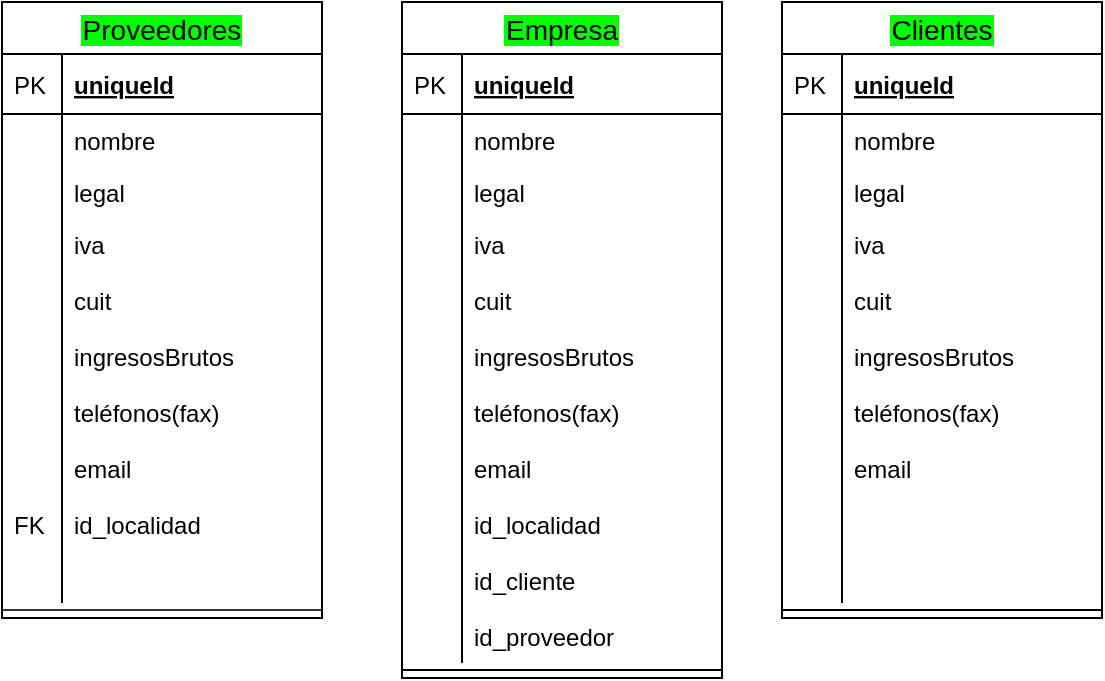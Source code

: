 <mxfile version="12.9.13" type="github">
  <diagram name="Page-1" id="e7e014a7-5840-1c2e-5031-d8a46d1fe8dd">
    <mxGraphModel dx="801" dy="434" grid="1" gridSize="10" guides="1" tooltips="1" connect="1" arrows="1" fold="1" page="1" pageScale="1" pageWidth="1169" pageHeight="826" background="#ffffff" math="0" shadow="0">
      <root>
        <mxCell id="0" />
        <mxCell id="1" parent="0" />
        <mxCell id="P_5spWbuhSDXQZLo86E_-65" value="Proveedores" style="swimlane;fontStyle=0;childLayout=stackLayout;horizontal=1;startSize=26;horizontalStack=0;resizeParent=1;resizeParentMax=0;resizeLast=0;collapsible=1;marginBottom=0;align=center;fontSize=14;labelBackgroundColor=#00FF00;" parent="1" vertex="1">
          <mxGeometry x="80" y="150" width="160" height="308" as="geometry" />
        </mxCell>
        <mxCell id="P_5spWbuhSDXQZLo86E_-66" value="uniqueId" style="shape=partialRectangle;top=0;left=0;right=0;bottom=1;align=left;verticalAlign=middle;fillColor=none;spacingLeft=34;spacingRight=4;overflow=hidden;rotatable=0;points=[[0,0.5],[1,0.5]];portConstraint=eastwest;dropTarget=0;fontStyle=5;fontSize=12;" parent="P_5spWbuhSDXQZLo86E_-65" vertex="1">
          <mxGeometry y="26" width="160" height="30" as="geometry" />
        </mxCell>
        <mxCell id="P_5spWbuhSDXQZLo86E_-67" value="PK" style="shape=partialRectangle;top=0;left=0;bottom=0;fillColor=none;align=left;verticalAlign=middle;spacingLeft=4;spacingRight=4;overflow=hidden;rotatable=0;points=[];portConstraint=eastwest;part=1;fontSize=12;" parent="P_5spWbuhSDXQZLo86E_-66" vertex="1" connectable="0">
          <mxGeometry width="30" height="30" as="geometry" />
        </mxCell>
        <mxCell id="P_5spWbuhSDXQZLo86E_-68" value="nombre&#xa;" style="shape=partialRectangle;top=0;left=0;right=0;bottom=0;align=left;verticalAlign=top;fillColor=none;spacingLeft=34;spacingRight=4;overflow=hidden;rotatable=0;points=[[0,0.5],[1,0.5]];portConstraint=eastwest;dropTarget=0;fontSize=12;" parent="P_5spWbuhSDXQZLo86E_-65" vertex="1">
          <mxGeometry y="56" width="160" height="26" as="geometry" />
        </mxCell>
        <mxCell id="P_5spWbuhSDXQZLo86E_-69" value="" style="shape=partialRectangle;top=0;left=0;bottom=0;fillColor=none;align=left;verticalAlign=top;spacingLeft=4;spacingRight=4;overflow=hidden;rotatable=0;points=[];portConstraint=eastwest;part=1;fontSize=12;" parent="P_5spWbuhSDXQZLo86E_-68" vertex="1" connectable="0">
          <mxGeometry width="30" height="26" as="geometry" />
        </mxCell>
        <mxCell id="P_5spWbuhSDXQZLo86E_-70" value="legal" style="shape=partialRectangle;top=0;left=0;right=0;bottom=0;align=left;verticalAlign=top;fillColor=none;spacingLeft=34;spacingRight=4;overflow=hidden;rotatable=0;points=[[0,0.5],[1,0.5]];portConstraint=eastwest;dropTarget=0;fontSize=12;" parent="P_5spWbuhSDXQZLo86E_-65" vertex="1">
          <mxGeometry y="82" width="160" height="26" as="geometry" />
        </mxCell>
        <mxCell id="P_5spWbuhSDXQZLo86E_-71" value="" style="shape=partialRectangle;top=0;left=0;bottom=0;fillColor=none;align=left;verticalAlign=top;spacingLeft=4;spacingRight=4;overflow=hidden;rotatable=0;points=[];portConstraint=eastwest;part=1;fontSize=12;" parent="P_5spWbuhSDXQZLo86E_-70" vertex="1" connectable="0">
          <mxGeometry width="30" height="26" as="geometry" />
        </mxCell>
        <mxCell id="P_5spWbuhSDXQZLo86E_-72" value="iva&#xa;&#xa;cuit&#xa;&#xa;ingresosBrutos&#xa;&#xa;teléfonos(fax)&#xa;&#xa;email&#xa;&#xa;id_localidad&#xa;" style="shape=partialRectangle;top=0;left=0;right=0;bottom=0;align=left;verticalAlign=top;fillColor=none;spacingLeft=34;spacingRight=4;overflow=hidden;rotatable=0;points=[[0,0.5],[1,0.5]];portConstraint=eastwest;dropTarget=0;fontSize=12;" parent="P_5spWbuhSDXQZLo86E_-65" vertex="1">
          <mxGeometry y="108" width="160" height="192" as="geometry" />
        </mxCell>
        <mxCell id="P_5spWbuhSDXQZLo86E_-73" value="&#xa;&#xa;&#xa;&#xa;&#xa;&#xa;&#xa;&#xa;&#xa;&#xa;FK" style="shape=partialRectangle;top=0;left=0;bottom=0;fillColor=none;align=left;verticalAlign=top;spacingLeft=4;spacingRight=4;overflow=hidden;rotatable=0;points=[];portConstraint=eastwest;part=1;fontSize=12;" parent="P_5spWbuhSDXQZLo86E_-72" vertex="1" connectable="0">
          <mxGeometry width="30" height="192" as="geometry" />
        </mxCell>
        <mxCell id="d-uplIfQZHYLifrwa2tD-13" value="" style="line;strokeWidth=1;fillColor=none;align=left;verticalAlign=middle;spacingTop=-1;spacingLeft=3;spacingRight=3;rotatable=0;labelPosition=right;points=[];portConstraint=eastwest;fontSize=12;labelBackgroundColor=#004C99;opacity=80;" vertex="1" parent="P_5spWbuhSDXQZLo86E_-65">
          <mxGeometry y="300" width="160" height="8" as="geometry" />
        </mxCell>
        <mxCell id="d-uplIfQZHYLifrwa2tD-16" value="Empresa" style="swimlane;fontStyle=0;childLayout=stackLayout;horizontal=1;startSize=26;horizontalStack=0;resizeParent=1;resizeParentMax=0;resizeLast=0;collapsible=1;marginBottom=0;align=center;fontSize=14;labelBackgroundColor=#00FF00;" vertex="1" parent="1">
          <mxGeometry x="280" y="150" width="160" height="338" as="geometry" />
        </mxCell>
        <mxCell id="d-uplIfQZHYLifrwa2tD-17" value="uniqueId" style="shape=partialRectangle;top=0;left=0;right=0;bottom=1;align=left;verticalAlign=middle;fillColor=none;spacingLeft=34;spacingRight=4;overflow=hidden;rotatable=0;points=[[0,0.5],[1,0.5]];portConstraint=eastwest;dropTarget=0;fontStyle=5;fontSize=12;" vertex="1" parent="d-uplIfQZHYLifrwa2tD-16">
          <mxGeometry y="26" width="160" height="30" as="geometry" />
        </mxCell>
        <mxCell id="d-uplIfQZHYLifrwa2tD-18" value="PK" style="shape=partialRectangle;top=0;left=0;bottom=0;fillColor=none;align=left;verticalAlign=middle;spacingLeft=4;spacingRight=4;overflow=hidden;rotatable=0;points=[];portConstraint=eastwest;part=1;fontSize=12;" vertex="1" connectable="0" parent="d-uplIfQZHYLifrwa2tD-17">
          <mxGeometry width="30" height="30" as="geometry" />
        </mxCell>
        <mxCell id="d-uplIfQZHYLifrwa2tD-19" value="nombre&#xa;" style="shape=partialRectangle;top=0;left=0;right=0;bottom=0;align=left;verticalAlign=top;fillColor=none;spacingLeft=34;spacingRight=4;overflow=hidden;rotatable=0;points=[[0,0.5],[1,0.5]];portConstraint=eastwest;dropTarget=0;fontSize=12;" vertex="1" parent="d-uplIfQZHYLifrwa2tD-16">
          <mxGeometry y="56" width="160" height="26" as="geometry" />
        </mxCell>
        <mxCell id="d-uplIfQZHYLifrwa2tD-20" value="" style="shape=partialRectangle;top=0;left=0;bottom=0;fillColor=none;align=left;verticalAlign=top;spacingLeft=4;spacingRight=4;overflow=hidden;rotatable=0;points=[];portConstraint=eastwest;part=1;fontSize=12;" vertex="1" connectable="0" parent="d-uplIfQZHYLifrwa2tD-19">
          <mxGeometry width="30" height="26" as="geometry" />
        </mxCell>
        <mxCell id="d-uplIfQZHYLifrwa2tD-21" value="legal" style="shape=partialRectangle;top=0;left=0;right=0;bottom=0;align=left;verticalAlign=top;fillColor=none;spacingLeft=34;spacingRight=4;overflow=hidden;rotatable=0;points=[[0,0.5],[1,0.5]];portConstraint=eastwest;dropTarget=0;fontSize=12;" vertex="1" parent="d-uplIfQZHYLifrwa2tD-16">
          <mxGeometry y="82" width="160" height="26" as="geometry" />
        </mxCell>
        <mxCell id="d-uplIfQZHYLifrwa2tD-22" value="" style="shape=partialRectangle;top=0;left=0;bottom=0;fillColor=none;align=left;verticalAlign=top;spacingLeft=4;spacingRight=4;overflow=hidden;rotatable=0;points=[];portConstraint=eastwest;part=1;fontSize=12;" vertex="1" connectable="0" parent="d-uplIfQZHYLifrwa2tD-21">
          <mxGeometry width="30" height="26" as="geometry" />
        </mxCell>
        <mxCell id="d-uplIfQZHYLifrwa2tD-23" value="iva&#xa;&#xa;cuit&#xa;&#xa;ingresosBrutos&#xa;&#xa;teléfonos(fax)&#xa;&#xa;email&#xa;&#xa;id_localidad&#xa;&#xa;id_cliente&#xa;&#xa;id_proveedor&#xa; " style="shape=partialRectangle;top=0;left=0;right=0;bottom=0;align=left;verticalAlign=top;fillColor=none;spacingLeft=34;spacingRight=4;overflow=hidden;rotatable=0;points=[[0,0.5],[1,0.5]];portConstraint=eastwest;dropTarget=0;fontSize=12;" vertex="1" parent="d-uplIfQZHYLifrwa2tD-16">
          <mxGeometry y="108" width="160" height="222" as="geometry" />
        </mxCell>
        <mxCell id="d-uplIfQZHYLifrwa2tD-24" value="" style="shape=partialRectangle;top=0;left=0;bottom=0;fillColor=none;align=left;verticalAlign=top;spacingLeft=4;spacingRight=4;overflow=hidden;rotatable=0;points=[];portConstraint=eastwest;part=1;fontSize=12;" vertex="1" connectable="0" parent="d-uplIfQZHYLifrwa2tD-23">
          <mxGeometry width="30" height="222" as="geometry" />
        </mxCell>
        <mxCell id="d-uplIfQZHYLifrwa2tD-25" value="" style="line;strokeWidth=1;fillColor=none;align=left;verticalAlign=middle;spacingTop=-1;spacingLeft=3;spacingRight=3;rotatable=0;labelPosition=right;points=[];portConstraint=eastwest;fontSize=12;labelBackgroundColor=#004C99;" vertex="1" parent="d-uplIfQZHYLifrwa2tD-16">
          <mxGeometry y="330" width="160" height="8" as="geometry" />
        </mxCell>
        <mxCell id="d-uplIfQZHYLifrwa2tD-26" value="Clientes" style="swimlane;fontStyle=0;childLayout=stackLayout;horizontal=1;startSize=26;horizontalStack=0;resizeParent=1;resizeParentMax=0;resizeLast=0;collapsible=1;marginBottom=0;align=center;fontSize=14;labelBackgroundColor=#00FF00;" vertex="1" parent="1">
          <mxGeometry x="470" y="150" width="160" height="308" as="geometry" />
        </mxCell>
        <mxCell id="d-uplIfQZHYLifrwa2tD-27" value="uniqueId" style="shape=partialRectangle;top=0;left=0;right=0;bottom=1;align=left;verticalAlign=middle;fillColor=none;spacingLeft=34;spacingRight=4;overflow=hidden;rotatable=0;points=[[0,0.5],[1,0.5]];portConstraint=eastwest;dropTarget=0;fontStyle=5;fontSize=12;" vertex="1" parent="d-uplIfQZHYLifrwa2tD-26">
          <mxGeometry y="26" width="160" height="30" as="geometry" />
        </mxCell>
        <mxCell id="d-uplIfQZHYLifrwa2tD-28" value="PK" style="shape=partialRectangle;top=0;left=0;bottom=0;fillColor=none;align=left;verticalAlign=middle;spacingLeft=4;spacingRight=4;overflow=hidden;rotatable=0;points=[];portConstraint=eastwest;part=1;fontSize=12;" vertex="1" connectable="0" parent="d-uplIfQZHYLifrwa2tD-27">
          <mxGeometry width="30" height="30" as="geometry" />
        </mxCell>
        <mxCell id="d-uplIfQZHYLifrwa2tD-29" value="nombre&#xa;" style="shape=partialRectangle;top=0;left=0;right=0;bottom=0;align=left;verticalAlign=top;fillColor=none;spacingLeft=34;spacingRight=4;overflow=hidden;rotatable=0;points=[[0,0.5],[1,0.5]];portConstraint=eastwest;dropTarget=0;fontSize=12;" vertex="1" parent="d-uplIfQZHYLifrwa2tD-26">
          <mxGeometry y="56" width="160" height="26" as="geometry" />
        </mxCell>
        <mxCell id="d-uplIfQZHYLifrwa2tD-30" value="" style="shape=partialRectangle;top=0;left=0;bottom=0;fillColor=none;align=left;verticalAlign=top;spacingLeft=4;spacingRight=4;overflow=hidden;rotatable=0;points=[];portConstraint=eastwest;part=1;fontSize=12;" vertex="1" connectable="0" parent="d-uplIfQZHYLifrwa2tD-29">
          <mxGeometry width="30" height="26" as="geometry" />
        </mxCell>
        <mxCell id="d-uplIfQZHYLifrwa2tD-31" value="legal" style="shape=partialRectangle;top=0;left=0;right=0;bottom=0;align=left;verticalAlign=top;fillColor=none;spacingLeft=34;spacingRight=4;overflow=hidden;rotatable=0;points=[[0,0.5],[1,0.5]];portConstraint=eastwest;dropTarget=0;fontSize=12;" vertex="1" parent="d-uplIfQZHYLifrwa2tD-26">
          <mxGeometry y="82" width="160" height="26" as="geometry" />
        </mxCell>
        <mxCell id="d-uplIfQZHYLifrwa2tD-32" value="" style="shape=partialRectangle;top=0;left=0;bottom=0;fillColor=none;align=left;verticalAlign=top;spacingLeft=4;spacingRight=4;overflow=hidden;rotatable=0;points=[];portConstraint=eastwest;part=1;fontSize=12;" vertex="1" connectable="0" parent="d-uplIfQZHYLifrwa2tD-31">
          <mxGeometry width="30" height="26" as="geometry" />
        </mxCell>
        <mxCell id="d-uplIfQZHYLifrwa2tD-33" value="iva&#xa;&#xa;cuit&#xa;&#xa;ingresosBrutos&#xa;&#xa;teléfonos(fax)&#xa;&#xa;email" style="shape=partialRectangle;top=0;left=0;right=0;bottom=0;align=left;verticalAlign=top;fillColor=none;spacingLeft=34;spacingRight=4;overflow=hidden;rotatable=0;points=[[0,0.5],[1,0.5]];portConstraint=eastwest;dropTarget=0;fontSize=12;" vertex="1" parent="d-uplIfQZHYLifrwa2tD-26">
          <mxGeometry y="108" width="160" height="192" as="geometry" />
        </mxCell>
        <mxCell id="d-uplIfQZHYLifrwa2tD-34" value="" style="shape=partialRectangle;top=0;left=0;bottom=0;fillColor=none;align=left;verticalAlign=top;spacingLeft=4;spacingRight=4;overflow=hidden;rotatable=0;points=[];portConstraint=eastwest;part=1;fontSize=12;" vertex="1" connectable="0" parent="d-uplIfQZHYLifrwa2tD-33">
          <mxGeometry width="30" height="192" as="geometry" />
        </mxCell>
        <mxCell id="d-uplIfQZHYLifrwa2tD-35" value="" style="line;strokeWidth=1;fillColor=none;align=left;verticalAlign=middle;spacingTop=-1;spacingLeft=3;spacingRight=3;rotatable=0;labelPosition=right;points=[];portConstraint=eastwest;fontSize=12;labelBackgroundColor=#004C99;" vertex="1" parent="d-uplIfQZHYLifrwa2tD-26">
          <mxGeometry y="300" width="160" height="8" as="geometry" />
        </mxCell>
      </root>
    </mxGraphModel>
  </diagram>
</mxfile>
